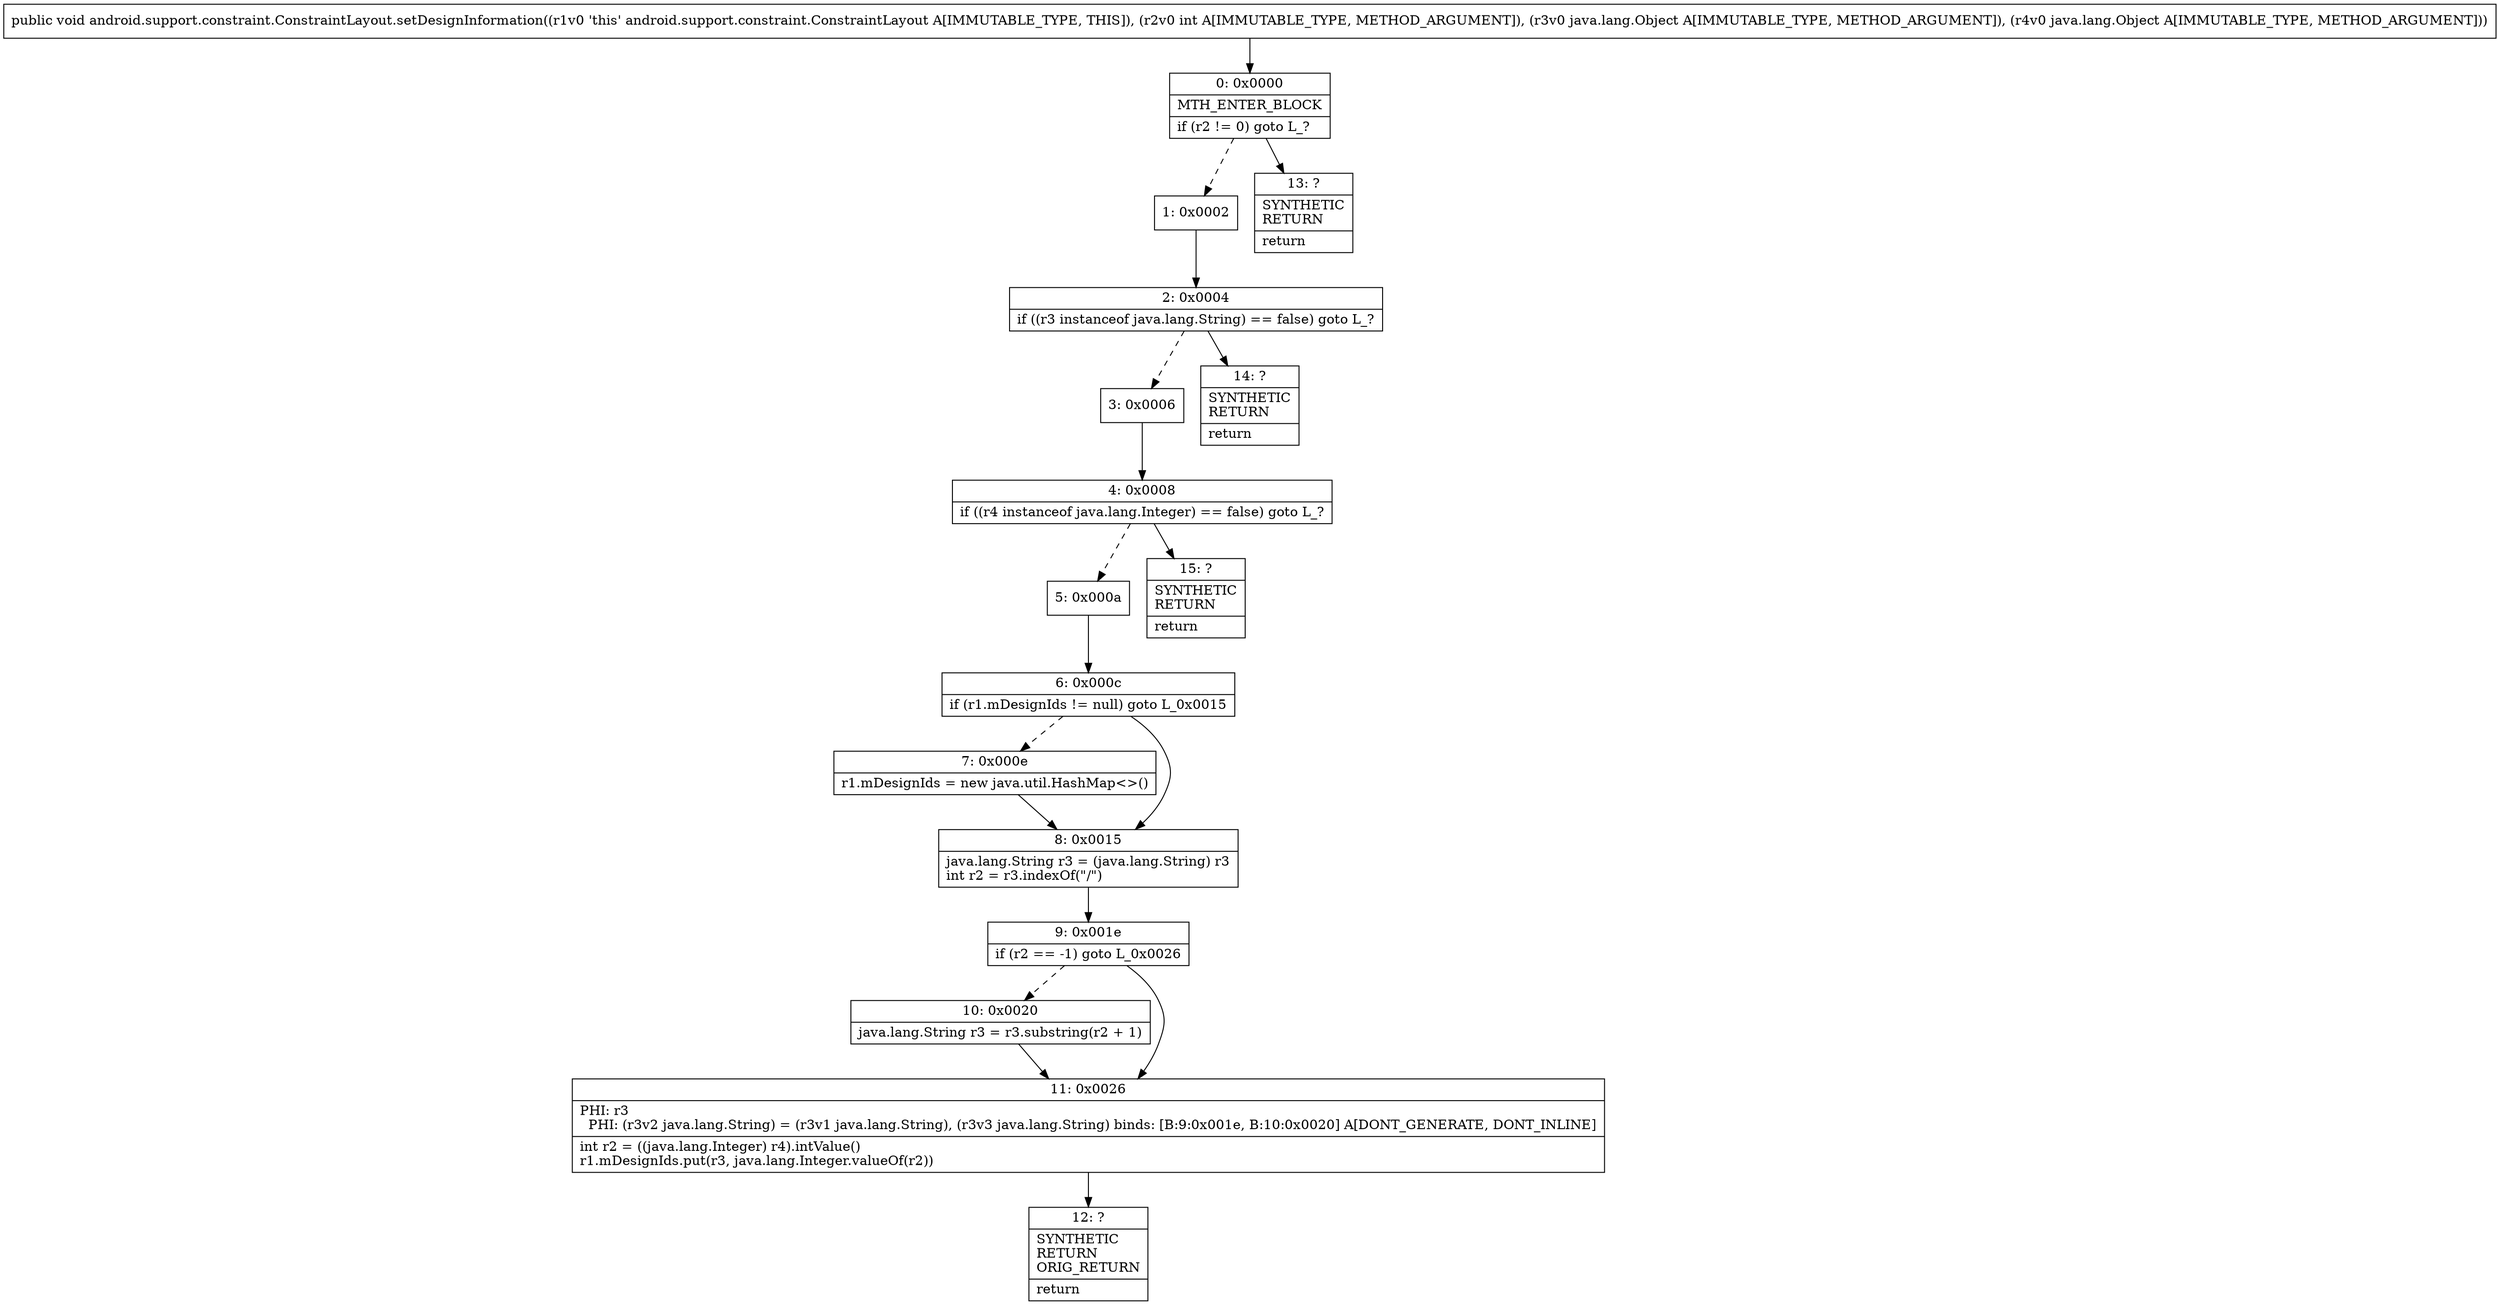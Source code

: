 digraph "CFG forandroid.support.constraint.ConstraintLayout.setDesignInformation(ILjava\/lang\/Object;Ljava\/lang\/Object;)V" {
Node_0 [shape=record,label="{0\:\ 0x0000|MTH_ENTER_BLOCK\l|if (r2 != 0) goto L_?\l}"];
Node_1 [shape=record,label="{1\:\ 0x0002}"];
Node_2 [shape=record,label="{2\:\ 0x0004|if ((r3 instanceof java.lang.String) == false) goto L_?\l}"];
Node_3 [shape=record,label="{3\:\ 0x0006}"];
Node_4 [shape=record,label="{4\:\ 0x0008|if ((r4 instanceof java.lang.Integer) == false) goto L_?\l}"];
Node_5 [shape=record,label="{5\:\ 0x000a}"];
Node_6 [shape=record,label="{6\:\ 0x000c|if (r1.mDesignIds != null) goto L_0x0015\l}"];
Node_7 [shape=record,label="{7\:\ 0x000e|r1.mDesignIds = new java.util.HashMap\<\>()\l}"];
Node_8 [shape=record,label="{8\:\ 0x0015|java.lang.String r3 = (java.lang.String) r3\lint r2 = r3.indexOf(\"\/\")\l}"];
Node_9 [shape=record,label="{9\:\ 0x001e|if (r2 == \-1) goto L_0x0026\l}"];
Node_10 [shape=record,label="{10\:\ 0x0020|java.lang.String r3 = r3.substring(r2 + 1)\l}"];
Node_11 [shape=record,label="{11\:\ 0x0026|PHI: r3 \l  PHI: (r3v2 java.lang.String) = (r3v1 java.lang.String), (r3v3 java.lang.String) binds: [B:9:0x001e, B:10:0x0020] A[DONT_GENERATE, DONT_INLINE]\l|int r2 = ((java.lang.Integer) r4).intValue()\lr1.mDesignIds.put(r3, java.lang.Integer.valueOf(r2))\l}"];
Node_12 [shape=record,label="{12\:\ ?|SYNTHETIC\lRETURN\lORIG_RETURN\l|return\l}"];
Node_13 [shape=record,label="{13\:\ ?|SYNTHETIC\lRETURN\l|return\l}"];
Node_14 [shape=record,label="{14\:\ ?|SYNTHETIC\lRETURN\l|return\l}"];
Node_15 [shape=record,label="{15\:\ ?|SYNTHETIC\lRETURN\l|return\l}"];
MethodNode[shape=record,label="{public void android.support.constraint.ConstraintLayout.setDesignInformation((r1v0 'this' android.support.constraint.ConstraintLayout A[IMMUTABLE_TYPE, THIS]), (r2v0 int A[IMMUTABLE_TYPE, METHOD_ARGUMENT]), (r3v0 java.lang.Object A[IMMUTABLE_TYPE, METHOD_ARGUMENT]), (r4v0 java.lang.Object A[IMMUTABLE_TYPE, METHOD_ARGUMENT])) }"];
MethodNode -> Node_0;
Node_0 -> Node_1[style=dashed];
Node_0 -> Node_13;
Node_1 -> Node_2;
Node_2 -> Node_3[style=dashed];
Node_2 -> Node_14;
Node_3 -> Node_4;
Node_4 -> Node_5[style=dashed];
Node_4 -> Node_15;
Node_5 -> Node_6;
Node_6 -> Node_7[style=dashed];
Node_6 -> Node_8;
Node_7 -> Node_8;
Node_8 -> Node_9;
Node_9 -> Node_10[style=dashed];
Node_9 -> Node_11;
Node_10 -> Node_11;
Node_11 -> Node_12;
}

